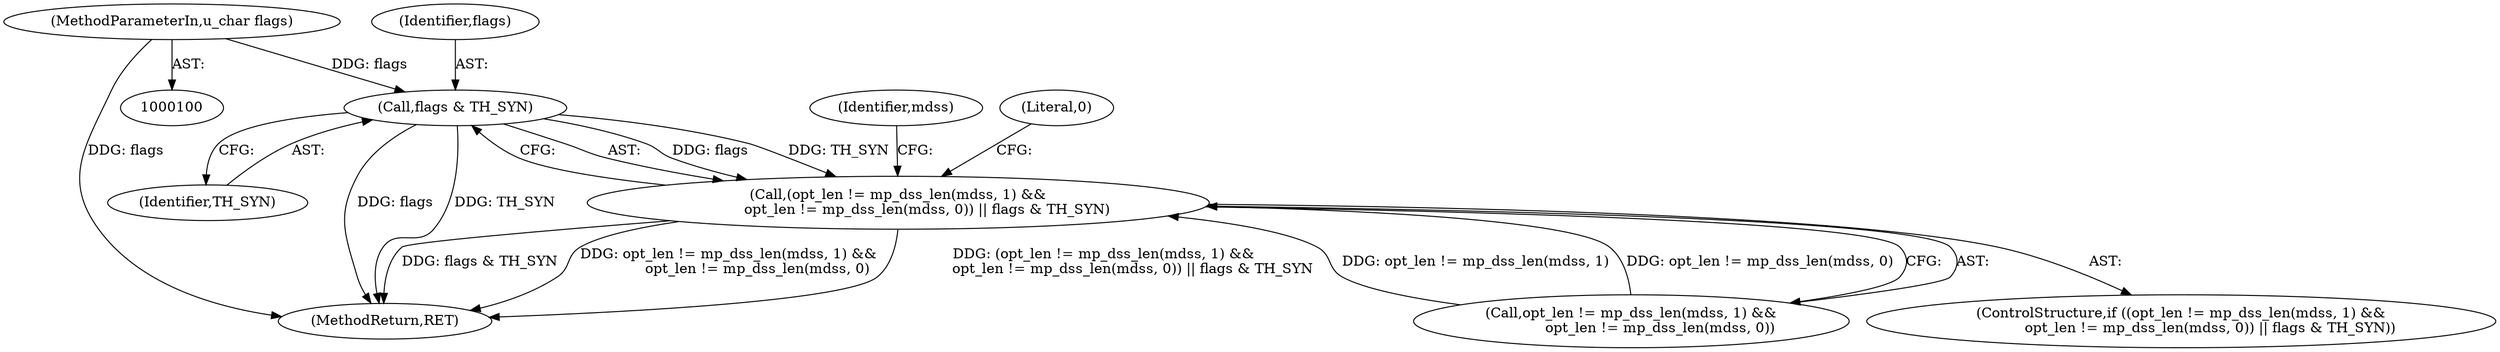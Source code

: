 digraph "1_tcpdump_4c3aee4bb0294c232d56b6d34e9eeb74f630fe8c_1@del" {
"1000125" [label="(Call,flags & TH_SYN)"];
"1000104" [label="(MethodParameterIn,u_char flags)"];
"1000113" [label="(Call,(opt_len != mp_dss_len(mdss, 1) &&\n             opt_len != mp_dss_len(mdss, 0)) || flags & TH_SYN)"];
"1000114" [label="(Call,opt_len != mp_dss_len(mdss, 1) &&\n             opt_len != mp_dss_len(mdss, 0))"];
"1000113" [label="(Call,(opt_len != mp_dss_len(mdss, 1) &&\n             opt_len != mp_dss_len(mdss, 0)) || flags & TH_SYN)"];
"1000126" [label="(Identifier,flags)"];
"1000127" [label="(Identifier,TH_SYN)"];
"1000104" [label="(MethodParameterIn,u_char flags)"];
"1000112" [label="(ControlStructure,if ((opt_len != mp_dss_len(mdss, 1) &&\n             opt_len != mp_dss_len(mdss, 0)) || flags & TH_SYN))"];
"1000133" [label="(Identifier,mdss)"];
"1000129" [label="(Literal,0)"];
"1000125" [label="(Call,flags & TH_SYN)"];
"1000244" [label="(MethodReturn,RET)"];
"1000125" -> "1000113"  [label="AST: "];
"1000125" -> "1000127"  [label="CFG: "];
"1000126" -> "1000125"  [label="AST: "];
"1000127" -> "1000125"  [label="AST: "];
"1000113" -> "1000125"  [label="CFG: "];
"1000125" -> "1000244"  [label="DDG: flags"];
"1000125" -> "1000244"  [label="DDG: TH_SYN"];
"1000125" -> "1000113"  [label="DDG: flags"];
"1000125" -> "1000113"  [label="DDG: TH_SYN"];
"1000104" -> "1000125"  [label="DDG: flags"];
"1000104" -> "1000100"  [label="AST: "];
"1000104" -> "1000244"  [label="DDG: flags"];
"1000113" -> "1000112"  [label="AST: "];
"1000113" -> "1000114"  [label="CFG: "];
"1000114" -> "1000113"  [label="AST: "];
"1000129" -> "1000113"  [label="CFG: "];
"1000133" -> "1000113"  [label="CFG: "];
"1000113" -> "1000244"  [label="DDG: flags & TH_SYN"];
"1000113" -> "1000244"  [label="DDG: opt_len != mp_dss_len(mdss, 1) &&\n             opt_len != mp_dss_len(mdss, 0)"];
"1000113" -> "1000244"  [label="DDG: (opt_len != mp_dss_len(mdss, 1) &&\n             opt_len != mp_dss_len(mdss, 0)) || flags & TH_SYN"];
"1000114" -> "1000113"  [label="DDG: opt_len != mp_dss_len(mdss, 1)"];
"1000114" -> "1000113"  [label="DDG: opt_len != mp_dss_len(mdss, 0)"];
}

